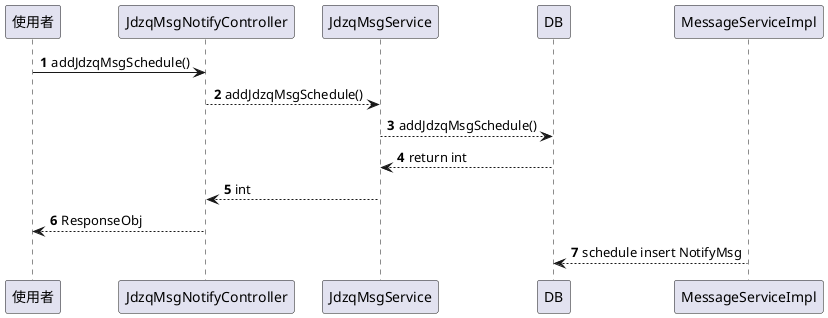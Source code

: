 @startuml

autonumber

使用者 -> JdzqMsgNotifyController: addJdzqMsgSchedule()
JdzqMsgNotifyController --> JdzqMsgService: addJdzqMsgSchedule()
JdzqMsgService --> DB: addJdzqMsgSchedule()
DB --> JdzqMsgService: return int
JdzqMsgService --> JdzqMsgNotifyController: int
JdzqMsgNotifyController --> 使用者: ResponseObj

MessageServiceImpl --> DB: schedule insert NotifyMsg
@enduml